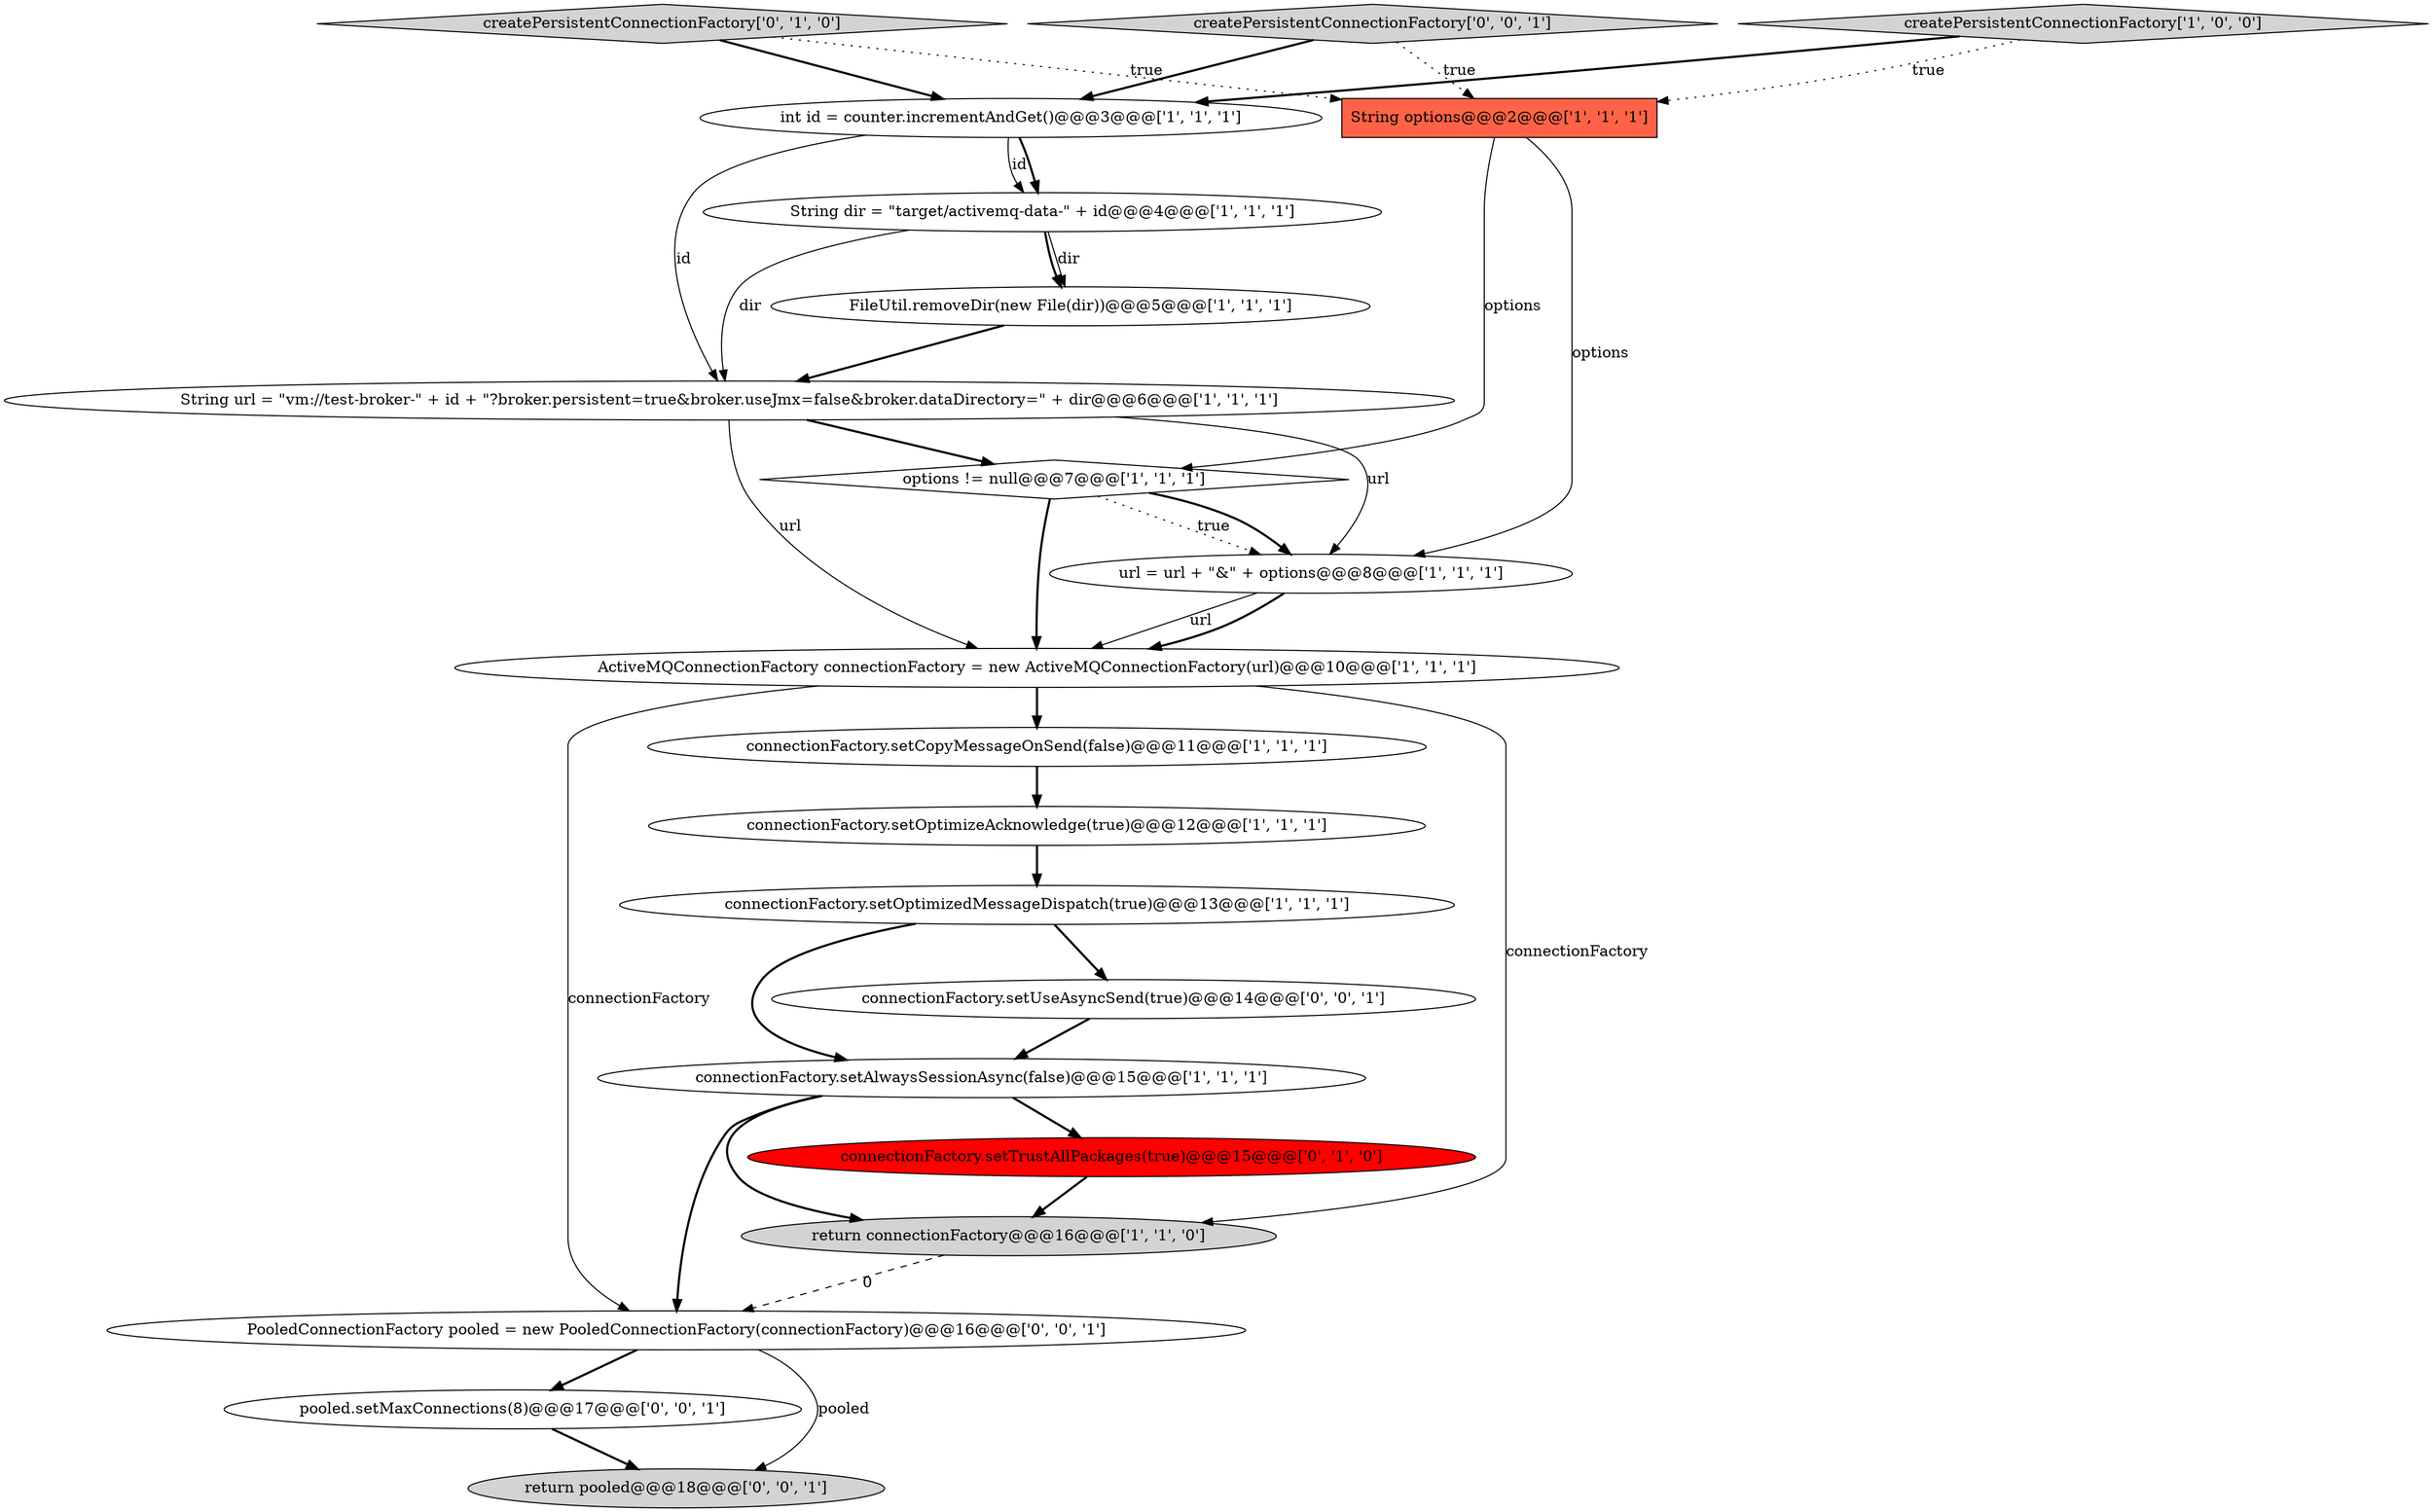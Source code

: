 digraph {
14 [style = filled, label = "createPersistentConnectionFactory['0', '1', '0']", fillcolor = lightgray, shape = diamond image = "AAA0AAABBB2BBB"];
8 [style = filled, label = "int id = counter.incrementAndGet()@@@3@@@['1', '1', '1']", fillcolor = white, shape = ellipse image = "AAA0AAABBB1BBB"];
6 [style = filled, label = "ActiveMQConnectionFactory connectionFactory = new ActiveMQConnectionFactory(url)@@@10@@@['1', '1', '1']", fillcolor = white, shape = ellipse image = "AAA0AAABBB1BBB"];
17 [style = filled, label = "connectionFactory.setUseAsyncSend(true)@@@14@@@['0', '0', '1']", fillcolor = white, shape = ellipse image = "AAA0AAABBB3BBB"];
18 [style = filled, label = "pooled.setMaxConnections(8)@@@17@@@['0', '0', '1']", fillcolor = white, shape = ellipse image = "AAA0AAABBB3BBB"];
20 [style = filled, label = "createPersistentConnectionFactory['0', '0', '1']", fillcolor = lightgray, shape = diamond image = "AAA0AAABBB3BBB"];
16 [style = filled, label = "return pooled@@@18@@@['0', '0', '1']", fillcolor = lightgray, shape = ellipse image = "AAA0AAABBB3BBB"];
19 [style = filled, label = "PooledConnectionFactory pooled = new PooledConnectionFactory(connectionFactory)@@@16@@@['0', '0', '1']", fillcolor = white, shape = ellipse image = "AAA0AAABBB3BBB"];
1 [style = filled, label = "String options@@@2@@@['1', '1', '1']", fillcolor = tomato, shape = box image = "AAA0AAABBB1BBB"];
15 [style = filled, label = "connectionFactory.setTrustAllPackages(true)@@@15@@@['0', '1', '0']", fillcolor = red, shape = ellipse image = "AAA1AAABBB2BBB"];
10 [style = filled, label = "connectionFactory.setOptimizedMessageDispatch(true)@@@13@@@['1', '1', '1']", fillcolor = white, shape = ellipse image = "AAA0AAABBB1BBB"];
13 [style = filled, label = "return connectionFactory@@@16@@@['1', '1', '0']", fillcolor = lightgray, shape = ellipse image = "AAA0AAABBB1BBB"];
0 [style = filled, label = "createPersistentConnectionFactory['1', '0', '0']", fillcolor = lightgray, shape = diamond image = "AAA0AAABBB1BBB"];
4 [style = filled, label = "connectionFactory.setCopyMessageOnSend(false)@@@11@@@['1', '1', '1']", fillcolor = white, shape = ellipse image = "AAA0AAABBB1BBB"];
9 [style = filled, label = "String url = \"vm://test-broker-\" + id + \"?broker.persistent=true&broker.useJmx=false&broker.dataDirectory=\" + dir@@@6@@@['1', '1', '1']", fillcolor = white, shape = ellipse image = "AAA0AAABBB1BBB"];
11 [style = filled, label = "options != null@@@7@@@['1', '1', '1']", fillcolor = white, shape = diamond image = "AAA0AAABBB1BBB"];
12 [style = filled, label = "connectionFactory.setAlwaysSessionAsync(false)@@@15@@@['1', '1', '1']", fillcolor = white, shape = ellipse image = "AAA0AAABBB1BBB"];
3 [style = filled, label = "connectionFactory.setOptimizeAcknowledge(true)@@@12@@@['1', '1', '1']", fillcolor = white, shape = ellipse image = "AAA0AAABBB1BBB"];
2 [style = filled, label = "FileUtil.removeDir(new File(dir))@@@5@@@['1', '1', '1']", fillcolor = white, shape = ellipse image = "AAA0AAABBB1BBB"];
7 [style = filled, label = "url = url + \"&\" + options@@@8@@@['1', '1', '1']", fillcolor = white, shape = ellipse image = "AAA0AAABBB1BBB"];
5 [style = filled, label = "String dir = \"target/activemq-data-\" + id@@@4@@@['1', '1', '1']", fillcolor = white, shape = ellipse image = "AAA0AAABBB1BBB"];
11->7 [style = dotted, label="true"];
4->3 [style = bold, label=""];
15->13 [style = bold, label=""];
19->18 [style = bold, label=""];
8->5 [style = solid, label="id"];
9->11 [style = bold, label=""];
9->7 [style = solid, label="url"];
1->7 [style = solid, label="options"];
7->6 [style = solid, label="url"];
11->6 [style = bold, label=""];
9->6 [style = solid, label="url"];
12->15 [style = bold, label=""];
10->17 [style = bold, label=""];
2->9 [style = bold, label=""];
13->19 [style = dashed, label="0"];
6->13 [style = solid, label="connectionFactory"];
8->9 [style = solid, label="id"];
1->11 [style = solid, label="options"];
3->10 [style = bold, label=""];
6->4 [style = bold, label=""];
12->13 [style = bold, label=""];
19->16 [style = solid, label="pooled"];
5->2 [style = bold, label=""];
17->12 [style = bold, label=""];
20->8 [style = bold, label=""];
20->1 [style = dotted, label="true"];
8->5 [style = bold, label=""];
10->12 [style = bold, label=""];
5->9 [style = solid, label="dir"];
7->6 [style = bold, label=""];
0->8 [style = bold, label=""];
14->8 [style = bold, label=""];
14->1 [style = dotted, label="true"];
12->19 [style = bold, label=""];
11->7 [style = bold, label=""];
5->2 [style = solid, label="dir"];
0->1 [style = dotted, label="true"];
6->19 [style = solid, label="connectionFactory"];
18->16 [style = bold, label=""];
}
